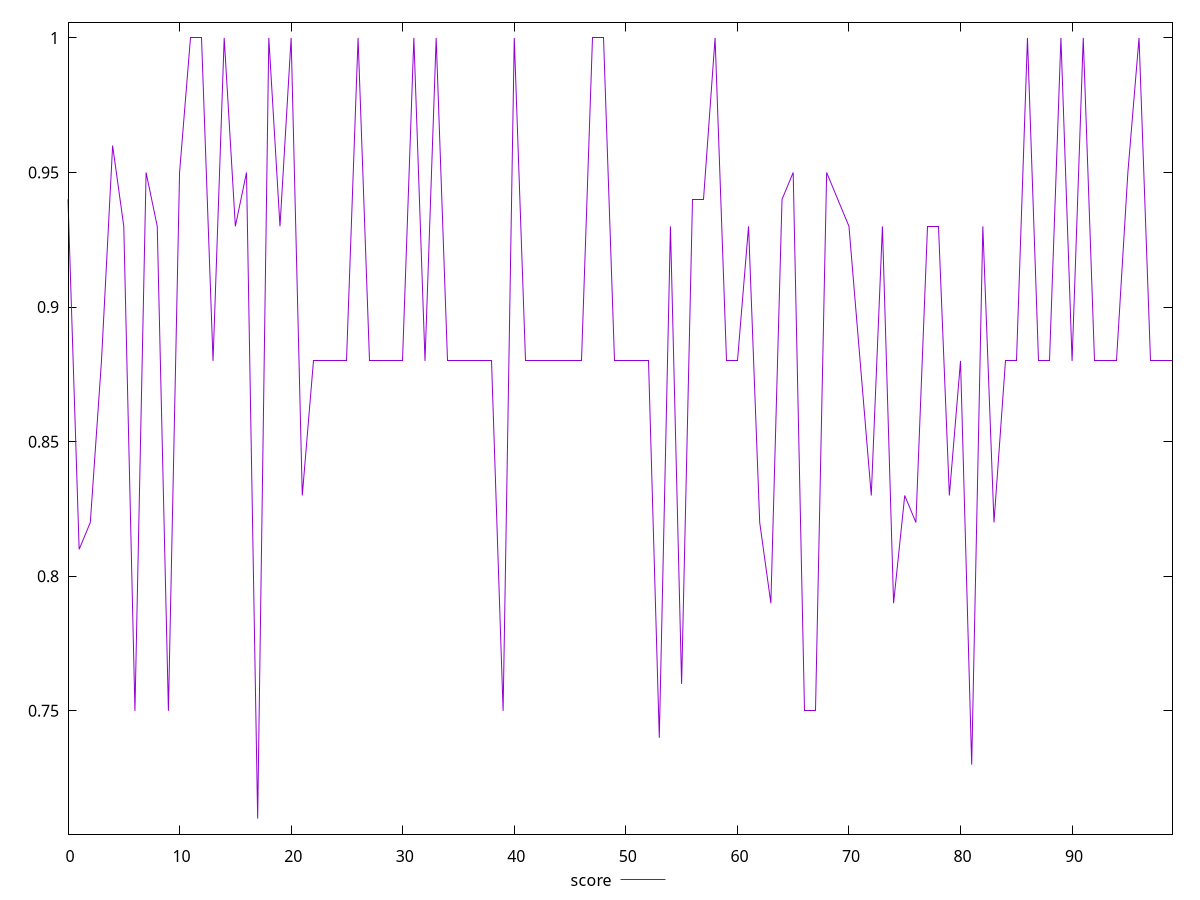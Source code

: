 reset

$score <<EOF
0 0.94
1 0.81
2 0.82
3 0.88
4 0.96
5 0.93
6 0.75
7 0.95
8 0.93
9 0.75
10 0.95
11 1
12 1
13 0.88
14 1
15 0.93
16 0.95
17 0.71
18 1
19 0.93
20 1
21 0.83
22 0.88
23 0.88
24 0.88
25 0.88
26 1
27 0.88
28 0.88
29 0.88
30 0.88
31 1
32 0.88
33 1
34 0.88
35 0.88
36 0.88
37 0.88
38 0.88
39 0.75
40 1
41 0.88
42 0.88
43 0.88
44 0.88
45 0.88
46 0.88
47 1
48 1
49 0.88
50 0.88
51 0.88
52 0.88
53 0.74
54 0.93
55 0.76
56 0.94
57 0.94
58 1
59 0.88
60 0.88
61 0.93
62 0.82
63 0.79
64 0.94
65 0.95
66 0.75
67 0.75
68 0.95
69 0.94
70 0.93
71 0.88
72 0.83
73 0.93
74 0.79
75 0.83
76 0.82
77 0.93
78 0.93
79 0.83
80 0.88
81 0.73
82 0.93
83 0.82
84 0.88
85 0.88
86 1
87 0.88
88 0.88
89 1
90 0.88
91 1
92 0.88
93 0.88
94 0.88
95 0.95
96 1
97 0.88
98 0.88
99 0.88
EOF

set key outside below
set xrange [0:99]
set yrange [0.7041999999999999:1.0058]
set trange [0.7041999999999999:1.0058]
set terminal svg size 640, 500 enhanced background rgb 'white'
set output "reprap/unused-css-rules/samples/pages+cached+noexternal+nomedia/score/values.svg"

plot $score title "score" with line

reset

